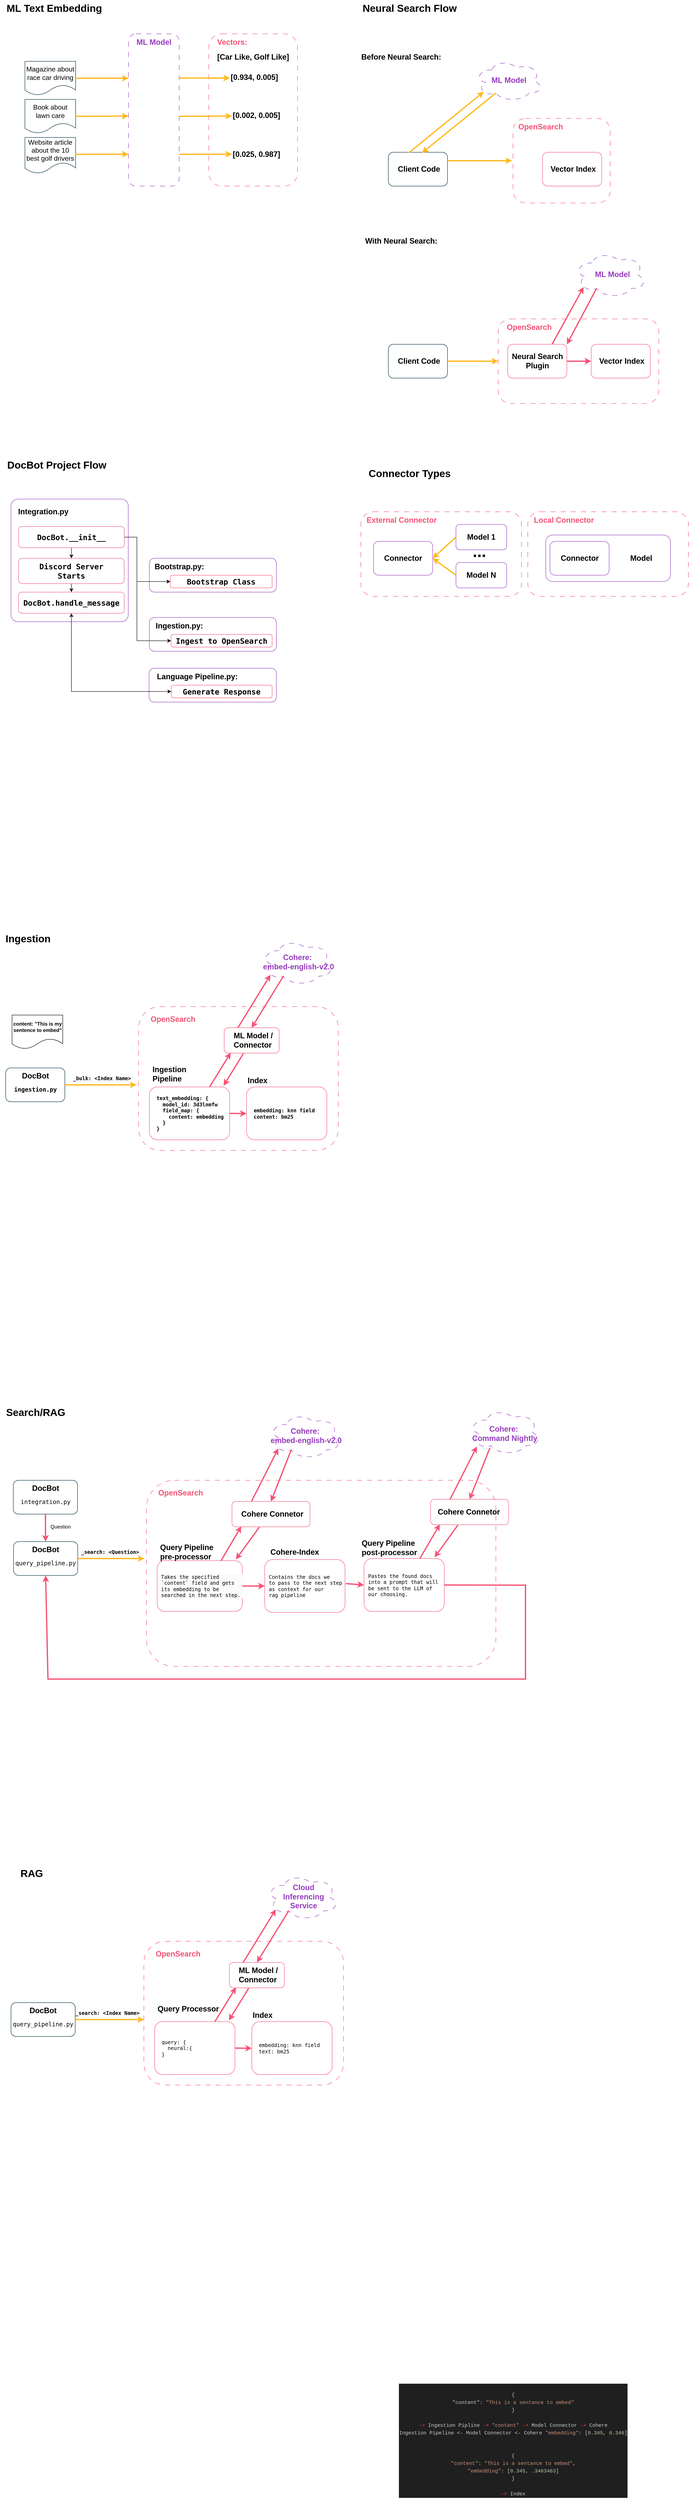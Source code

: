 <mxfile version="21.6.1" type="device">
  <diagram name="Page-1" id="yB1DWmKXYEXn5iCy_Eis">
    <mxGraphModel dx="757" dy="708" grid="1" gridSize="10" guides="1" tooltips="1" connect="1" arrows="1" fold="1" page="1" pageScale="1" pageWidth="850" pageHeight="1100" math="0" shadow="0">
      <root>
        <mxCell id="0" />
        <mxCell id="1" parent="0" />
        <mxCell id="dlwZkCslxzIgMPQbT8mn-12" value="" style="rounded=1;whiteSpace=wrap;html=1;fillColor=none;dashed=1;dashPattern=12 12;strokeColor=#f65275;fontStyle=1" parent="1" vertex="1">
          <mxGeometry x="364" y="2420" width="472.5" height="340" as="geometry" />
        </mxCell>
        <mxCell id="S01eFrLEEclXeKyKjzkl-9" value="" style="rounded=1;whiteSpace=wrap;html=1;fillColor=none;dashed=1;dashPattern=12 12;strokeColor=#f65275;" parent="1" vertex="1">
          <mxGeometry x="1285" y="1250" width="380" height="200" as="geometry" />
        </mxCell>
        <mxCell id="S01eFrLEEclXeKyKjzkl-12" value="" style="rounded=1;whiteSpace=wrap;html=1;fillColor=none;strokeColor=#963cbd;" parent="1" vertex="1">
          <mxGeometry x="1327.5" y="1305" width="295" height="110" as="geometry" />
        </mxCell>
        <mxCell id="HU8N1xMr1B3ggyQ2T5j6-19" value="" style="rounded=1;whiteSpace=wrap;html=1;fillColor=none;dashed=1;dashPattern=12 12;strokeColor=#f65275;" parent="1" vertex="1">
          <mxGeometry x="530" y="120" width="210" height="360" as="geometry" />
        </mxCell>
        <mxCell id="HU8N1xMr1B3ggyQ2T5j6-1" value="" style="rounded=1;whiteSpace=wrap;html=1;dashed=1;dashPattern=12 12;fillColor=none;strokeColor=#963cbd;" parent="1" vertex="1">
          <mxGeometry x="340" y="120" width="120" height="360" as="geometry" />
        </mxCell>
        <mxCell id="HU8N1xMr1B3ggyQ2T5j6-2" value="&lt;font style=&quot;font-size: 18px;&quot;&gt;&lt;b&gt;ML Model&lt;/b&gt;&lt;/font&gt;" style="text;html=1;align=center;verticalAlign=middle;resizable=0;points=[];autosize=1;strokeColor=none;fillColor=none;fontColor=#963cbd;" parent="1" vertex="1">
          <mxGeometry x="345" y="120" width="110" height="40" as="geometry" />
        </mxCell>
        <mxCell id="HU8N1xMr1B3ggyQ2T5j6-6" value="&lt;font style=&quot;font-size: 16px;&quot;&gt;Magazine about race car driving&lt;/font&gt;" style="shape=document;whiteSpace=wrap;html=1;boundedLbl=1;fontColor=#000000;strokeColor=#002a3a;fillColor=none;" parent="1" vertex="1">
          <mxGeometry x="95" y="185" width="120" height="80" as="geometry" />
        </mxCell>
        <mxCell id="HU8N1xMr1B3ggyQ2T5j6-7" value="&lt;font style=&quot;font-size: 16px;&quot;&gt;Book about lawn care&lt;/font&gt;" style="shape=document;whiteSpace=wrap;html=1;boundedLbl=1;fontColor=#000000;strokeColor=#002a3a;fillColor=none;" parent="1" vertex="1">
          <mxGeometry x="95" y="275" width="120" height="80" as="geometry" />
        </mxCell>
        <mxCell id="HU8N1xMr1B3ggyQ2T5j6-8" value="&lt;font style=&quot;font-size: 16px;&quot;&gt;Website article about the 10 best golf drivers&lt;/font&gt;" style="shape=document;whiteSpace=wrap;html=1;boundedLbl=1;fontColor=#000000;strokeColor=#002a3a;fillColor=none;" parent="1" vertex="1">
          <mxGeometry x="95" y="365" width="120" height="85" as="geometry" />
        </mxCell>
        <mxCell id="HU8N1xMr1B3ggyQ2T5j6-9" value="" style="endArrow=classic;html=1;rounded=0;exitX=1;exitY=0.5;exitDx=0;exitDy=0;strokeWidth=3;strokeColor=#ffb81c;" parent="1" source="HU8N1xMr1B3ggyQ2T5j6-6" edge="1">
          <mxGeometry width="50" height="50" relative="1" as="geometry">
            <mxPoint x="215" y="220" as="sourcePoint" />
            <mxPoint x="340" y="225" as="targetPoint" />
          </mxGeometry>
        </mxCell>
        <mxCell id="HU8N1xMr1B3ggyQ2T5j6-10" value="" style="endArrow=classic;html=1;rounded=0;exitX=1;exitY=0.5;exitDx=0;exitDy=0;entryX=-0.042;entryY=0.227;entryDx=0;entryDy=0;entryPerimeter=0;fontStyle=1;strokeWidth=3;strokeColor=#ffb81c;" parent="1" source="HU8N1xMr1B3ggyQ2T5j6-7" edge="1">
          <mxGeometry width="50" height="50" relative="1" as="geometry">
            <mxPoint x="220" y="314.5" as="sourcePoint" />
            <mxPoint x="340" y="314.5" as="targetPoint" />
          </mxGeometry>
        </mxCell>
        <mxCell id="HU8N1xMr1B3ggyQ2T5j6-11" value="" style="endArrow=classic;html=1;rounded=0;exitX=1;exitY=0.5;exitDx=0;exitDy=0;entryX=-0.042;entryY=0.227;entryDx=0;entryDy=0;entryPerimeter=0;fontStyle=0;strokeWidth=3;strokeColor=#ffb81c;" parent="1" edge="1">
          <mxGeometry width="50" height="50" relative="1" as="geometry">
            <mxPoint x="215" y="405" as="sourcePoint" />
            <mxPoint x="340" y="404.5" as="targetPoint" />
          </mxGeometry>
        </mxCell>
        <mxCell id="HU8N1xMr1B3ggyQ2T5j6-12" value="&lt;span&gt;&lt;font style=&quot;font-size: 18px;&quot;&gt;&lt;b&gt;[0.934, 0.005]&lt;/b&gt;&lt;/font&gt;&lt;/span&gt;" style="text;html=1;strokeColor=none;fillColor=none;align=center;verticalAlign=middle;whiteSpace=wrap;rounded=0;fontStyle=0;fontColor=#000000;" parent="1" vertex="1">
          <mxGeometry x="543" y="208" width="190" height="30" as="geometry" />
        </mxCell>
        <mxCell id="HU8N1xMr1B3ggyQ2T5j6-13" value="&lt;span&gt;&lt;font style=&quot;font-size: 18px;&quot;&gt;[0.002, 0.005]&lt;/font&gt;&lt;/span&gt;" style="text;html=1;strokeColor=none;fillColor=none;align=center;verticalAlign=middle;whiteSpace=wrap;rounded=0;fontStyle=1;fontColor=#000000;" parent="1" vertex="1">
          <mxGeometry x="568" y="298" width="150" height="30" as="geometry" />
        </mxCell>
        <mxCell id="HU8N1xMr1B3ggyQ2T5j6-14" value="&lt;span&gt;&lt;font style=&quot;font-size: 18px;&quot;&gt;[0.025, 0.987]&lt;/font&gt;&lt;/span&gt;" style="text;html=1;strokeColor=none;fillColor=none;align=center;verticalAlign=middle;whiteSpace=wrap;rounded=0;fontStyle=1;fontColor=#000000;" parent="1" vertex="1">
          <mxGeometry x="548" y="390" width="190" height="30" as="geometry" />
        </mxCell>
        <mxCell id="HU8N1xMr1B3ggyQ2T5j6-15" value="&lt;span&gt;&lt;font style=&quot;font-size: 18px;&quot;&gt;[Car Like, Golf Like]&lt;/font&gt;&lt;/span&gt;" style="text;html=1;strokeColor=none;fillColor=none;align=center;verticalAlign=middle;whiteSpace=wrap;rounded=0;fontStyle=1;fontColor=#000000;" parent="1" vertex="1">
          <mxGeometry x="540" y="160" width="190" height="30" as="geometry" />
        </mxCell>
        <mxCell id="HU8N1xMr1B3ggyQ2T5j6-16" value="" style="endArrow=classic;html=1;rounded=0;exitX=1;exitY=0.5;exitDx=0;exitDy=0;entryX=-0.042;entryY=0.227;entryDx=0;entryDy=0;entryPerimeter=0;strokeWidth=3;strokeColor=#ffb81c;" parent="1" edge="1">
          <mxGeometry width="50" height="50" relative="1" as="geometry">
            <mxPoint x="460" y="224.5" as="sourcePoint" />
            <mxPoint x="580" y="224.5" as="targetPoint" />
          </mxGeometry>
        </mxCell>
        <mxCell id="HU8N1xMr1B3ggyQ2T5j6-17" value="" style="endArrow=classic;html=1;rounded=0;exitX=1;exitY=0.5;exitDx=0;exitDy=0;entryX=-0.042;entryY=0.227;entryDx=0;entryDy=0;entryPerimeter=0;fontStyle=1;strokeWidth=3;strokeColor=#ffb81c;" parent="1" edge="1">
          <mxGeometry width="50" height="50" relative="1" as="geometry">
            <mxPoint x="460" y="315" as="sourcePoint" />
            <mxPoint x="585" y="314.5" as="targetPoint" />
          </mxGeometry>
        </mxCell>
        <mxCell id="HU8N1xMr1B3ggyQ2T5j6-18" value="" style="endArrow=classic;html=1;rounded=0;exitX=1;exitY=0.5;exitDx=0;exitDy=0;entryX=-0.042;entryY=0.227;entryDx=0;entryDy=0;entryPerimeter=0;fontStyle=1;strokeWidth=3;strokeColor=#ffb81c;" parent="1" edge="1">
          <mxGeometry width="50" height="50" relative="1" as="geometry">
            <mxPoint x="460" y="405" as="sourcePoint" />
            <mxPoint x="585" y="404.5" as="targetPoint" />
          </mxGeometry>
        </mxCell>
        <mxCell id="HU8N1xMr1B3ggyQ2T5j6-20" value="&lt;b&gt;&lt;font style=&quot;font-size: 18px;&quot;&gt;Vectors:&lt;br&gt;&lt;/font&gt;&lt;/b&gt;" style="text;html=1;align=center;verticalAlign=middle;resizable=0;points=[];autosize=1;strokeColor=none;fillColor=none;fontColor=#f65275;" parent="1" vertex="1">
          <mxGeometry x="540" y="120" width="90" height="40" as="geometry" />
        </mxCell>
        <mxCell id="HU8N1xMr1B3ggyQ2T5j6-21" value="" style="rounded=1;whiteSpace=wrap;html=1;fillColor=none;dashed=1;dashPattern=12 12;strokeColor=#f65275;" parent="1" vertex="1">
          <mxGeometry x="1250" y="320" width="230" height="200" as="geometry" />
        </mxCell>
        <mxCell id="HU8N1xMr1B3ggyQ2T5j6-22" value="&lt;b&gt;&lt;font style=&quot;font-size: 18px;&quot;&gt;OpenSearch&lt;br&gt;&lt;/font&gt;&lt;/b&gt;" style="text;html=1;align=center;verticalAlign=middle;resizable=0;points=[];autosize=1;strokeColor=none;fillColor=none;fontColor=#f65275;" parent="1" vertex="1">
          <mxGeometry x="1250" y="320" width="130" height="40" as="geometry" />
        </mxCell>
        <mxCell id="HU8N1xMr1B3ggyQ2T5j6-24" value="&lt;font style=&quot;font-size: 18px;&quot;&gt;&lt;b&gt;&amp;nbsp;Vector Index&lt;/b&gt;&lt;/font&gt;" style="rounded=1;whiteSpace=wrap;html=1;fillColor=none;strokeColor=#f65275;" parent="1" vertex="1">
          <mxGeometry x="1320" y="400" width="140" height="80" as="geometry" />
        </mxCell>
        <mxCell id="HU8N1xMr1B3ggyQ2T5j6-28" value="" style="ellipse;shape=cloud;whiteSpace=wrap;html=1;fillColor=none;dashed=1;dashPattern=12 12;strokeColor=#963cbd;" parent="1" vertex="1">
          <mxGeometry x="1160" y="180" width="160" height="100" as="geometry" />
        </mxCell>
        <mxCell id="HU8N1xMr1B3ggyQ2T5j6-29" value="&lt;font style=&quot;font-size: 18px;&quot;&gt;&lt;b&gt;ML Model&lt;/b&gt;&lt;/font&gt;" style="text;html=1;align=center;verticalAlign=middle;resizable=0;points=[];autosize=1;strokeColor=none;fillColor=none;fontColor=#963cbd;" parent="1" vertex="1">
          <mxGeometry x="1185" y="210" width="110" height="40" as="geometry" />
        </mxCell>
        <mxCell id="HU8N1xMr1B3ggyQ2T5j6-30" value="&lt;b style=&quot;border-color: var(--border-color); font-size: 18px;&quot;&gt;&amp;nbsp;Client Code&lt;/b&gt;" style="rounded=1;whiteSpace=wrap;html=1;strokeColor=#002a3a;fillColor=none;" parent="1" vertex="1">
          <mxGeometry x="955" y="400" width="140" height="80" as="geometry" />
        </mxCell>
        <mxCell id="HU8N1xMr1B3ggyQ2T5j6-33" value="" style="endArrow=classic;html=1;rounded=0;exitX=0.345;exitY=0.019;exitDx=0;exitDy=0;entryX=0.13;entryY=0.77;entryDx=0;entryDy=0;entryPerimeter=0;fontStyle=0;strokeWidth=3;strokeColor=#ffb81c;exitPerimeter=0;" parent="1" source="HU8N1xMr1B3ggyQ2T5j6-30" target="HU8N1xMr1B3ggyQ2T5j6-28" edge="1">
          <mxGeometry width="50" height="50" relative="1" as="geometry">
            <mxPoint x="1020" y="360.5" as="sourcePoint" />
            <mxPoint x="1145" y="360" as="targetPoint" />
          </mxGeometry>
        </mxCell>
        <mxCell id="HU8N1xMr1B3ggyQ2T5j6-34" value="" style="endArrow=classic;html=1;rounded=0;exitX=0.31;exitY=0.8;exitDx=0;exitDy=0;entryX=0.568;entryY=0.019;entryDx=0;entryDy=0;entryPerimeter=0;fontStyle=0;strokeWidth=3;strokeColor=#ffb81c;exitPerimeter=0;" parent="1" source="HU8N1xMr1B3ggyQ2T5j6-28" target="HU8N1xMr1B3ggyQ2T5j6-30" edge="1">
          <mxGeometry width="50" height="50" relative="1" as="geometry">
            <mxPoint x="1150" y="455" as="sourcePoint" />
            <mxPoint x="1278" y="310" as="targetPoint" />
          </mxGeometry>
        </mxCell>
        <mxCell id="HU8N1xMr1B3ggyQ2T5j6-35" value="" style="endArrow=classic;html=1;rounded=0;exitX=1;exitY=0.25;exitDx=0;exitDy=0;fontStyle=0;strokeWidth=3;strokeColor=#ffb81c;" parent="1" source="HU8N1xMr1B3ggyQ2T5j6-30" edge="1">
          <mxGeometry width="50" height="50" relative="1" as="geometry">
            <mxPoint x="1170" y="270" as="sourcePoint" />
            <mxPoint x="1247.5" y="420" as="targetPoint" />
          </mxGeometry>
        </mxCell>
        <mxCell id="HU8N1xMr1B3ggyQ2T5j6-36" value="" style="rounded=1;whiteSpace=wrap;html=1;fillColor=none;dashed=1;dashPattern=12 12;strokeColor=#f65275;" parent="1" vertex="1">
          <mxGeometry x="1215" y="794" width="380" height="200" as="geometry" />
        </mxCell>
        <mxCell id="HU8N1xMr1B3ggyQ2T5j6-37" value="&lt;b&gt;&lt;font style=&quot;font-size: 18px;&quot;&gt;OpenSearch&lt;br&gt;&lt;/font&gt;&lt;/b&gt;" style="text;html=1;align=center;verticalAlign=middle;resizable=0;points=[];autosize=1;strokeColor=none;fillColor=none;fontColor=#f65275;" parent="1" vertex="1">
          <mxGeometry x="1222.5" y="794" width="130" height="40" as="geometry" />
        </mxCell>
        <mxCell id="HU8N1xMr1B3ggyQ2T5j6-38" value="&lt;font style=&quot;font-size: 18px;&quot;&gt;&lt;b&gt;&amp;nbsp;Vector Index&lt;/b&gt;&lt;/font&gt;" style="rounded=1;whiteSpace=wrap;html=1;fillColor=none;strokeColor=#f65275;" parent="1" vertex="1">
          <mxGeometry x="1435" y="854" width="140" height="80" as="geometry" />
        </mxCell>
        <mxCell id="HU8N1xMr1B3ggyQ2T5j6-39" value="" style="ellipse;shape=cloud;whiteSpace=wrap;html=1;fillColor=none;dashed=1;dashPattern=12 12;strokeColor=#963cbd;" parent="1" vertex="1">
          <mxGeometry x="1395" y="634" width="170" height="110" as="geometry" />
        </mxCell>
        <mxCell id="HU8N1xMr1B3ggyQ2T5j6-40" value="&lt;font style=&quot;font-size: 18px;&quot;&gt;&lt;b&gt;ML Model&lt;/b&gt;&lt;/font&gt;" style="text;html=1;align=center;verticalAlign=middle;resizable=0;points=[];autosize=1;strokeColor=none;fillColor=none;fontColor=#963cbd;" parent="1" vertex="1">
          <mxGeometry x="1430" y="669" width="110" height="40" as="geometry" />
        </mxCell>
        <mxCell id="HU8N1xMr1B3ggyQ2T5j6-41" value="&lt;b style=&quot;border-color: var(--border-color); font-size: 18px;&quot;&gt;&amp;nbsp;Client Code&lt;/b&gt;" style="rounded=1;whiteSpace=wrap;html=1;strokeColor=#002a3a;fillColor=none;" parent="1" vertex="1">
          <mxGeometry x="955" y="854" width="140" height="80" as="geometry" />
        </mxCell>
        <mxCell id="HU8N1xMr1B3ggyQ2T5j6-46" value="&lt;font style=&quot;font-size: 18px;&quot;&gt;&lt;b&gt;Neural Search Plugin&lt;/b&gt;&lt;/font&gt;" style="rounded=1;whiteSpace=wrap;html=1;fillColor=none;strokeColor=#f65275;" parent="1" vertex="1">
          <mxGeometry x="1237.5" y="854" width="140" height="80" as="geometry" />
        </mxCell>
        <mxCell id="HU8N1xMr1B3ggyQ2T5j6-47" value="" style="endArrow=classic;html=1;rounded=0;exitX=1;exitY=0.5;exitDx=0;exitDy=0;fontStyle=0;strokeWidth=3;strokeColor=#ffb81c;" parent="1" source="HU8N1xMr1B3ggyQ2T5j6-41" target="HU8N1xMr1B3ggyQ2T5j6-36" edge="1">
          <mxGeometry width="50" height="50" relative="1" as="geometry">
            <mxPoint x="1125" y="884" as="sourcePoint" />
            <mxPoint x="1277" y="884" as="targetPoint" />
          </mxGeometry>
        </mxCell>
        <mxCell id="HU8N1xMr1B3ggyQ2T5j6-48" value="" style="endArrow=classic;html=1;rounded=0;exitX=0.75;exitY=0;exitDx=0;exitDy=0;entryX=0.13;entryY=0.77;entryDx=0;entryDy=0;entryPerimeter=0;fontStyle=0;strokeWidth=3;strokeColor=#f65275;" parent="1" source="HU8N1xMr1B3ggyQ2T5j6-46" target="HU8N1xMr1B3ggyQ2T5j6-39" edge="1">
          <mxGeometry width="50" height="50" relative="1" as="geometry">
            <mxPoint x="1222.5" y="664" as="sourcePoint" />
            <mxPoint x="1047.5" y="806" as="targetPoint" />
          </mxGeometry>
        </mxCell>
        <mxCell id="HU8N1xMr1B3ggyQ2T5j6-49" value="" style="endArrow=classic;html=1;rounded=0;exitX=0.31;exitY=0.8;exitDx=0;exitDy=0;entryX=1;entryY=0;entryDx=0;entryDy=0;fontStyle=0;strokeWidth=3;strokeColor=#f65275;exitPerimeter=0;" parent="1" source="HU8N1xMr1B3ggyQ2T5j6-39" target="HU8N1xMr1B3ggyQ2T5j6-46" edge="1">
          <mxGeometry width="50" height="50" relative="1" as="geometry">
            <mxPoint x="1207" y="264" as="sourcePoint" />
            <mxPoint x="1032" y="406" as="targetPoint" />
          </mxGeometry>
        </mxCell>
        <mxCell id="HU8N1xMr1B3ggyQ2T5j6-50" value="" style="endArrow=classic;html=1;rounded=0;exitX=1;exitY=0.5;exitDx=0;exitDy=0;fontStyle=0;strokeWidth=3;strokeColor=#f65275;" parent="1" source="HU8N1xMr1B3ggyQ2T5j6-46" target="HU8N1xMr1B3ggyQ2T5j6-38" edge="1">
          <mxGeometry width="50" height="50" relative="1" as="geometry">
            <mxPoint x="1458" y="732" as="sourcePoint" />
            <mxPoint x="1388" y="864" as="targetPoint" />
          </mxGeometry>
        </mxCell>
        <mxCell id="S01eFrLEEclXeKyKjzkl-1" value="" style="rounded=1;whiteSpace=wrap;html=1;fillColor=none;dashed=1;dashPattern=12 12;strokeColor=#f65275;" parent="1" vertex="1">
          <mxGeometry x="890" y="1250" width="380" height="200" as="geometry" />
        </mxCell>
        <mxCell id="S01eFrLEEclXeKyKjzkl-2" value="&lt;b&gt;&lt;font style=&quot;font-size: 18px;&quot;&gt;External Connector&lt;br&gt;&lt;/font&gt;&lt;/b&gt;" style="text;html=1;align=center;verticalAlign=middle;resizable=0;points=[];autosize=1;strokeColor=none;fillColor=none;fontColor=#f65275;" parent="1" vertex="1">
          <mxGeometry x="891" y="1250" width="190" height="40" as="geometry" />
        </mxCell>
        <mxCell id="S01eFrLEEclXeKyKjzkl-4" value="&lt;font style=&quot;font-size: 18px;&quot;&gt;&lt;b&gt;Connector&lt;/b&gt;&lt;/font&gt;" style="rounded=1;whiteSpace=wrap;html=1;fillColor=none;strokeColor=#963cbd;" parent="1" vertex="1">
          <mxGeometry x="920" y="1320" width="140" height="80" as="geometry" />
        </mxCell>
        <mxCell id="S01eFrLEEclXeKyKjzkl-5" value="&lt;span style=&quot;font-size: 18px;&quot;&gt;&lt;b&gt;Model 1&lt;/b&gt;&lt;/span&gt;" style="rounded=1;whiteSpace=wrap;html=1;fillColor=none;strokeColor=#963cbd;" parent="1" vertex="1">
          <mxGeometry x="1115" y="1280" width="120" height="60" as="geometry" />
        </mxCell>
        <mxCell id="S01eFrLEEclXeKyKjzkl-8" value="" style="endArrow=classic;html=1;rounded=0;exitX=0;exitY=0.5;exitDx=0;exitDy=0;fontStyle=0;strokeWidth=3;strokeColor=#ffb81c;entryX=1;entryY=0.5;entryDx=0;entryDy=0;" parent="1" source="S01eFrLEEclXeKyKjzkl-5" target="S01eFrLEEclXeKyKjzkl-4" edge="1">
          <mxGeometry width="50" height="50" relative="1" as="geometry">
            <mxPoint x="1115" y="1349.5" as="sourcePoint" />
            <mxPoint x="1235" y="1349.5" as="targetPoint" />
          </mxGeometry>
        </mxCell>
        <mxCell id="S01eFrLEEclXeKyKjzkl-10" value="&lt;b&gt;&lt;font style=&quot;font-size: 18px;&quot;&gt;Local Connector&lt;br&gt;&lt;/font&gt;&lt;/b&gt;" style="text;html=1;align=center;verticalAlign=middle;resizable=0;points=[];autosize=1;strokeColor=none;fillColor=none;fontColor=#f65275;" parent="1" vertex="1">
          <mxGeometry x="1285" y="1250" width="170" height="40" as="geometry" />
        </mxCell>
        <mxCell id="S01eFrLEEclXeKyKjzkl-11" value="&lt;font style=&quot;font-size: 18px;&quot;&gt;&lt;b&gt;Connector&lt;/b&gt;&lt;/font&gt;" style="rounded=1;whiteSpace=wrap;html=1;fillColor=none;strokeColor=#963cbd;" parent="1" vertex="1">
          <mxGeometry x="1337.5" y="1320" width="140" height="80" as="geometry" />
        </mxCell>
        <mxCell id="S01eFrLEEclXeKyKjzkl-14" value="&lt;b&gt;&lt;font style=&quot;font-size: 18px;&quot;&gt;Model&lt;/font&gt;&lt;/b&gt;" style="text;html=1;align=center;verticalAlign=middle;resizable=0;points=[];autosize=1;strokeColor=none;fillColor=none;" parent="1" vertex="1">
          <mxGeometry x="1512.5" y="1340" width="80" height="40" as="geometry" />
        </mxCell>
        <mxCell id="S01eFrLEEclXeKyKjzkl-15" value="&lt;span style=&quot;font-size: 18px;&quot;&gt;&lt;b&gt;Model N&lt;/b&gt;&lt;/span&gt;" style="rounded=1;whiteSpace=wrap;html=1;fillColor=none;strokeColor=#963cbd;" parent="1" vertex="1">
          <mxGeometry x="1115" y="1370" width="120" height="60" as="geometry" />
        </mxCell>
        <mxCell id="S01eFrLEEclXeKyKjzkl-16" value="" style="endArrow=classic;html=1;rounded=0;exitX=0;exitY=0.5;exitDx=0;exitDy=0;fontStyle=0;strokeWidth=3;strokeColor=#ffb81c;entryX=1;entryY=0.5;entryDx=0;entryDy=0;" parent="1" source="S01eFrLEEclXeKyKjzkl-15" target="S01eFrLEEclXeKyKjzkl-4" edge="1">
          <mxGeometry width="50" height="50" relative="1" as="geometry">
            <mxPoint x="1125" y="1320" as="sourcePoint" />
            <mxPoint x="1070" y="1370" as="targetPoint" />
          </mxGeometry>
        </mxCell>
        <mxCell id="S01eFrLEEclXeKyKjzkl-17" value="&lt;b&gt;&lt;font style=&quot;font-size: 38px;&quot;&gt;...&lt;/font&gt;&lt;/b&gt;" style="text;html=1;align=center;verticalAlign=middle;resizable=0;points=[];autosize=1;strokeColor=none;fillColor=none;" parent="1" vertex="1">
          <mxGeometry x="1140" y="1314" width="60" height="60" as="geometry" />
        </mxCell>
        <mxCell id="dlwZkCslxzIgMPQbT8mn-13" value="&lt;span&gt;&lt;font style=&quot;font-size: 18px;&quot;&gt;OpenSearch&lt;br&gt;&lt;/font&gt;&lt;/span&gt;" style="text;html=1;align=center;verticalAlign=middle;resizable=0;points=[];autosize=1;strokeColor=none;fillColor=none;fontColor=#f65275;fontStyle=1" parent="1" vertex="1">
          <mxGeometry x="379.5" y="2430" width="130" height="40" as="geometry" />
        </mxCell>
        <mxCell id="dlwZkCslxzIgMPQbT8mn-15" value="" style="ellipse;shape=cloud;whiteSpace=wrap;html=1;fillColor=none;dashed=1;dashPattern=12 12;strokeColor=#963cbd;fontStyle=1" parent="1" vertex="1">
          <mxGeometry x="654" y="2260" width="170" height="110" as="geometry" />
        </mxCell>
        <mxCell id="dlwZkCslxzIgMPQbT8mn-16" value="&lt;b style=&quot;border-color: var(--border-color);&quot;&gt;&lt;font style=&quot;font-size: 18px;&quot;&gt;Cohere:&amp;nbsp;&lt;br style=&quot;border-color: var(--border-color);&quot;&gt;&lt;/font&gt;&lt;/b&gt;&lt;b style=&quot;border-color: var(--border-color); font-size: 18px;&quot;&gt;embed-english-v2.0&lt;/b&gt;" style="text;html=1;align=center;verticalAlign=middle;resizable=0;points=[];autosize=1;strokeColor=none;fillColor=none;fontColor=#963cbd;fontStyle=1" parent="1" vertex="1">
          <mxGeometry x="646.5" y="2285" width="190" height="60" as="geometry" />
        </mxCell>
        <mxCell id="dlwZkCslxzIgMPQbT8mn-17" value="&lt;span style=&quot;border-color: var(--border-color); font-size: 18px;&quot;&gt;DocBot&lt;br&gt;&lt;/span&gt;&lt;pre&gt;&lt;font style=&quot;font-size: 14px;&quot;&gt;ingestion.py&lt;/font&gt;&lt;/pre&gt;" style="rounded=1;whiteSpace=wrap;html=1;strokeColor=#002a3a;fillColor=none;fontStyle=1" parent="1" vertex="1">
          <mxGeometry x="49.5" y="2565" width="140" height="80" as="geometry" />
        </mxCell>
        <mxCell id="dlwZkCslxzIgMPQbT8mn-18" value="&lt;blockquote style=&quot;margin: 0 0 0 40px; border: none; padding: 0px;&quot;&gt;&lt;/blockquote&gt;&lt;pre&gt;&lt;span style=&quot;background-color: initial;&quot;&gt;&amp;nbsp; text_embedding: {&lt;br&gt;&lt;/span&gt;&amp;nbsp; &amp;nbsp; model_id: 3d3lnmfw&lt;br&gt;&amp;nbsp; &amp;nbsp; field_map: {&lt;br&gt;&amp;nbsp; &amp;nbsp; &amp;nbsp; content: embedding&lt;br&gt;&amp;nbsp; &amp;nbsp; }&lt;br&gt;&amp;nbsp; }&lt;/pre&gt;" style="rounded=1;whiteSpace=wrap;html=1;fillColor=none;strokeColor=#f65275;align=left;fontStyle=1" parent="1" vertex="1">
          <mxGeometry x="389.5" y="2610" width="190" height="125" as="geometry" />
        </mxCell>
        <mxCell id="dlwZkCslxzIgMPQbT8mn-19" value="" style="endArrow=classic;html=1;rounded=0;exitX=1;exitY=0.5;exitDx=0;exitDy=0;fontStyle=1;strokeWidth=3;strokeColor=#ffb81c;entryX=1.013;entryY=0.8;entryDx=0;entryDy=0;entryPerimeter=0;" parent="1" source="dlwZkCslxzIgMPQbT8mn-17" target="dlwZkCslxzIgMPQbT8mn-26" edge="1">
          <mxGeometry width="50" height="50" relative="1" as="geometry">
            <mxPoint x="267" y="2565" as="sourcePoint" />
            <mxPoint x="419" y="2565" as="targetPoint" />
          </mxGeometry>
        </mxCell>
        <mxCell id="dlwZkCslxzIgMPQbT8mn-22" value="" style="endArrow=classic;html=1;rounded=0;exitX=1;exitY=0.5;exitDx=0;exitDy=0;fontStyle=1;strokeWidth=3;strokeColor=#f65275;" parent="1" source="dlwZkCslxzIgMPQbT8mn-18" edge="1">
          <mxGeometry width="50" height="50" relative="1" as="geometry">
            <mxPoint x="600" y="2413" as="sourcePoint" />
            <mxPoint x="619.5" y="2673" as="targetPoint" />
          </mxGeometry>
        </mxCell>
        <mxCell id="dlwZkCslxzIgMPQbT8mn-23" value="&lt;span style=&quot;border-color: var(--border-color);&quot;&gt;&lt;font style=&quot;border-color: var(--border-color); font-size: 24px;&quot;&gt;Ingestion&lt;/font&gt;&lt;/span&gt;" style="text;html=1;align=center;verticalAlign=middle;resizable=0;points=[];autosize=1;strokeColor=none;fillColor=none;fontStyle=1" parent="1" vertex="1">
          <mxGeometry x="36.5" y="2240" width="130" height="40" as="geometry" />
        </mxCell>
        <mxCell id="dlwZkCslxzIgMPQbT8mn-25" value="&lt;span style=&quot;border-color: var(--border-color);&quot;&gt;&lt;font style=&quot;border-color: var(--border-color); font-size: 18px;&quot;&gt;Index&lt;/font&gt;&lt;/span&gt;" style="text;html=1;align=center;verticalAlign=middle;resizable=0;points=[];autosize=1;strokeColor=none;fillColor=none;fontStyle=1" parent="1" vertex="1">
          <mxGeometry x="609.5" y="2575" width="70" height="40" as="geometry" />
        </mxCell>
        <mxCell id="dlwZkCslxzIgMPQbT8mn-26" value="&lt;pre&gt;&lt;span&gt;_bulk: &amp;lt;Index Name&amp;gt;&lt;/span&gt;&lt;/pre&gt;" style="text;html=1;align=center;verticalAlign=middle;resizable=0;points=[];autosize=1;strokeColor=none;fillColor=none;fontStyle=1" parent="1" vertex="1">
          <mxGeometry x="197" y="2565" width="160" height="50" as="geometry" />
        </mxCell>
        <mxCell id="dlwZkCslxzIgMPQbT8mn-27" value="&lt;span style=&quot;font-size: 18px;&quot;&gt;&lt;span&gt;Ingestion &lt;br&gt;Pipeline&lt;/span&gt;&lt;/span&gt;" style="text;html=1;align=left;verticalAlign=middle;resizable=0;points=[];autosize=1;strokeColor=none;fillColor=none;fontStyle=1" parent="1" vertex="1">
          <mxGeometry x="394.5" y="2550" width="100" height="60" as="geometry" />
        </mxCell>
        <mxCell id="dlwZkCslxzIgMPQbT8mn-28" value="&lt;blockquote style=&quot;margin: 0 0 0 40px; border: none; padding: 0px;&quot;&gt;&lt;/blockquote&gt;&lt;pre&gt;&lt;span style=&quot;background-color: initial;&quot;&gt;&amp;nbsp; embedding: knn field&lt;br&gt;&lt;/span&gt;&amp;nbsp; content: bm25&lt;br&gt;&lt;/pre&gt;" style="rounded=1;whiteSpace=wrap;html=1;fillColor=none;strokeColor=#f65275;align=left;fontStyle=1" parent="1" vertex="1">
          <mxGeometry x="619.5" y="2610" width="190" height="125" as="geometry" />
        </mxCell>
        <mxCell id="dlwZkCslxzIgMPQbT8mn-29" value="&lt;blockquote style=&quot;margin: 0 0 0 40px; border: none; padding: 0px;&quot;&gt;&lt;/blockquote&gt;&lt;pre&gt;  &lt;/pre&gt;" style="rounded=1;whiteSpace=wrap;html=1;fillColor=none;strokeColor=#f65275;align=left;fontStyle=1" parent="1" vertex="1">
          <mxGeometry x="566.5" y="2470" width="130" height="60" as="geometry" />
        </mxCell>
        <mxCell id="dlwZkCslxzIgMPQbT8mn-30" value="&lt;span style=&quot;font-size: 18px;&quot;&gt;&lt;span&gt;ML Model /&amp;nbsp;&lt;br&gt;Connector&lt;br&gt;&lt;/span&gt;&lt;/span&gt;" style="text;html=1;align=left;verticalAlign=middle;resizable=0;points=[];autosize=1;strokeColor=none;fillColor=none;fontStyle=1" parent="1" vertex="1">
          <mxGeometry x="586.5" y="2470" width="120" height="60" as="geometry" />
        </mxCell>
        <mxCell id="dlwZkCslxzIgMPQbT8mn-31" value="" style="endArrow=classic;html=1;rounded=0;exitX=0.75;exitY=0;exitDx=0;exitDy=0;fontStyle=1;strokeWidth=3;strokeColor=#f65275;entryX=0.119;entryY=0.983;entryDx=0;entryDy=0;entryPerimeter=0;" parent="1" source="dlwZkCslxzIgMPQbT8mn-18" target="dlwZkCslxzIgMPQbT8mn-29" edge="1">
          <mxGeometry width="50" height="50" relative="1" as="geometry">
            <mxPoint x="589.5" y="2683" as="sourcePoint" />
            <mxPoint x="629.5" y="2683" as="targetPoint" />
          </mxGeometry>
        </mxCell>
        <mxCell id="dlwZkCslxzIgMPQbT8mn-32" value="" style="endArrow=classic;html=1;rounded=0;exitX=0.35;exitY=1.017;exitDx=0;exitDy=0;fontStyle=1;strokeWidth=3;strokeColor=#f65275;entryX=0.924;entryY=-0.024;entryDx=0;entryDy=0;entryPerimeter=0;exitPerimeter=0;" parent="1" source="dlwZkCslxzIgMPQbT8mn-29" target="dlwZkCslxzIgMPQbT8mn-18" edge="1">
          <mxGeometry width="50" height="50" relative="1" as="geometry">
            <mxPoint x="542.5" y="2620" as="sourcePoint" />
            <mxPoint x="579.5" y="2610" as="targetPoint" />
          </mxGeometry>
        </mxCell>
        <mxCell id="dlwZkCslxzIgMPQbT8mn-33" value="" style="endArrow=classic;html=1;rounded=0;exitX=0.25;exitY=0;exitDx=0;exitDy=0;fontStyle=1;strokeWidth=3;strokeColor=#f65275;entryX=0.13;entryY=0.77;entryDx=0;entryDy=0;entryPerimeter=0;" parent="1" source="dlwZkCslxzIgMPQbT8mn-29" target="dlwZkCslxzIgMPQbT8mn-15" edge="1">
          <mxGeometry width="50" height="50" relative="1" as="geometry">
            <mxPoint x="542.5" y="2620" as="sourcePoint" />
            <mxPoint x="686.5" y="2370" as="targetPoint" />
          </mxGeometry>
        </mxCell>
        <mxCell id="dlwZkCslxzIgMPQbT8mn-34" value="" style="endArrow=classic;html=1;rounded=0;exitX=0.31;exitY=0.8;exitDx=0;exitDy=0;fontStyle=1;strokeWidth=3;strokeColor=#f65275;entryX=0.5;entryY=0;entryDx=0;entryDy=0;exitPerimeter=0;" parent="1" source="dlwZkCslxzIgMPQbT8mn-15" target="dlwZkCslxzIgMPQbT8mn-29" edge="1">
          <mxGeometry width="50" height="50" relative="1" as="geometry">
            <mxPoint x="622.5" y="2541" as="sourcePoint" />
            <mxPoint x="572.5" y="2618" as="targetPoint" />
          </mxGeometry>
        </mxCell>
        <mxCell id="dlwZkCslxzIgMPQbT8mn-35" value="" style="rounded=1;whiteSpace=wrap;html=1;fillColor=none;dashed=1;dashPattern=12 12;strokeColor=#f65275;" parent="1" vertex="1">
          <mxGeometry x="382.5" y="3540" width="827" height="440" as="geometry" />
        </mxCell>
        <mxCell id="dlwZkCslxzIgMPQbT8mn-36" value="&lt;b&gt;&lt;font style=&quot;font-size: 18px;&quot;&gt;OpenSearch&lt;br&gt;&lt;/font&gt;&lt;/b&gt;" style="text;html=1;align=center;verticalAlign=middle;resizable=0;points=[];autosize=1;strokeColor=none;fillColor=none;fontColor=#f65275;" parent="1" vertex="1">
          <mxGeometry x="398" y="3550" width="130" height="40" as="geometry" />
        </mxCell>
        <mxCell id="dlwZkCslxzIgMPQbT8mn-37" value="" style="ellipse;shape=cloud;whiteSpace=wrap;html=1;fillColor=none;dashed=1;dashPattern=12 12;strokeColor=#963cbd;" parent="1" vertex="1">
          <mxGeometry x="672.5" y="3380" width="170" height="110" as="geometry" />
        </mxCell>
        <mxCell id="dlwZkCslxzIgMPQbT8mn-38" value="&lt;span style=&quot;font-size: 18px;&quot;&gt;&lt;b&gt;Cohere:&amp;nbsp;&lt;br&gt;&lt;/b&gt;&lt;/span&gt;&lt;b style=&quot;border-color: var(--border-color); font-size: 18px;&quot;&gt;embed-english-v2.0&lt;/b&gt;" style="text;html=1;align=center;verticalAlign=middle;resizable=0;points=[];autosize=1;strokeColor=none;fillColor=none;fontColor=#963cbd;" parent="1" vertex="1">
          <mxGeometry x="665" y="3405" width="190" height="60" as="geometry" />
        </mxCell>
        <mxCell id="dlwZkCslxzIgMPQbT8mn-39" value="&lt;b style=&quot;border-color: var(--border-color); font-size: 18px;&quot;&gt;DocBot&lt;br&gt;&lt;/b&gt;&lt;pre&gt;&lt;font style=&quot;font-size: 14px;&quot;&gt;query_pipeline.py&lt;/font&gt;&lt;/pre&gt;" style="rounded=1;whiteSpace=wrap;html=1;strokeColor=#002a3a;fillColor=none;" parent="1" vertex="1">
          <mxGeometry x="68" y="3685" width="152" height="80" as="geometry" />
        </mxCell>
        <mxCell id="dlwZkCslxzIgMPQbT8mn-40" value="&lt;pre style=&quot;border-color: var(--border-color); color: rgb(0, 0, 0); font-size: 12px; font-style: normal; font-variant-ligatures: normal; font-variant-caps: normal; font-weight: 400; letter-spacing: normal; orphans: 2; text-align: left; text-indent: 0px; text-transform: none; widows: 2; word-spacing: 0px; -webkit-text-stroke-width: 0px; background-color: rgb(251, 251, 251); text-decoration-thickness: initial; text-decoration-style: initial; text-decoration-color: initial;&quot;&gt; Takes the specified &lt;br style=&quot;border-color: var(--border-color);&quot;&gt; `content` field and gets&lt;br/&gt; its embedding to be &lt;br/&gt; searched in the next step. &lt;/pre&gt;" style="rounded=1;whiteSpace=wrap;html=1;fillColor=none;strokeColor=#f65275;align=left;" parent="1" vertex="1">
          <mxGeometry x="408" y="3730" width="201.5" height="120" as="geometry" />
        </mxCell>
        <mxCell id="dlwZkCslxzIgMPQbT8mn-41" value="" style="endArrow=classic;html=1;rounded=0;exitX=1;exitY=0.5;exitDx=0;exitDy=0;fontStyle=0;strokeWidth=3;strokeColor=#ffb81c;entryX=1.013;entryY=0.8;entryDx=0;entryDy=0;entryPerimeter=0;" parent="1" source="dlwZkCslxzIgMPQbT8mn-39" target="dlwZkCslxzIgMPQbT8mn-45" edge="1">
          <mxGeometry width="50" height="50" relative="1" as="geometry">
            <mxPoint x="285.5" y="3685" as="sourcePoint" />
            <mxPoint x="437.5" y="3685" as="targetPoint" />
          </mxGeometry>
        </mxCell>
        <mxCell id="dlwZkCslxzIgMPQbT8mn-42" value="" style="endArrow=classic;html=1;rounded=0;exitX=1;exitY=0.5;exitDx=0;exitDy=0;fontStyle=0;strokeWidth=3;strokeColor=#f65275;entryX=0;entryY=0.5;entryDx=0;entryDy=0;" parent="1" source="dlwZkCslxzIgMPQbT8mn-40" target="dlwZkCslxzIgMPQbT8mn-47" edge="1">
          <mxGeometry width="50" height="50" relative="1" as="geometry">
            <mxPoint x="618.5" y="3533" as="sourcePoint" />
            <mxPoint x="639.5" y="3793" as="targetPoint" />
          </mxGeometry>
        </mxCell>
        <mxCell id="dlwZkCslxzIgMPQbT8mn-43" value="&lt;b style=&quot;border-color: var(--border-color);&quot;&gt;&lt;font style=&quot;border-color: var(--border-color); font-size: 24px;&quot;&gt;Search/RAG&lt;/font&gt;&lt;/b&gt;" style="text;html=1;align=center;verticalAlign=middle;resizable=0;points=[];autosize=1;strokeColor=none;fillColor=none;" parent="1" vertex="1">
          <mxGeometry x="40" y="3360" width="160" height="40" as="geometry" />
        </mxCell>
        <mxCell id="dlwZkCslxzIgMPQbT8mn-44" value="&lt;b style=&quot;border-color: var(--border-color);&quot;&gt;&lt;font style=&quot;border-color: var(--border-color); font-size: 18px;&quot;&gt;Cohere-Index&lt;/font&gt;&lt;/b&gt;" style="text;html=1;align=center;verticalAlign=middle;resizable=0;points=[];autosize=1;strokeColor=none;fillColor=none;" parent="1" vertex="1">
          <mxGeometry x="662.5" y="3690" width="140" height="40" as="geometry" />
        </mxCell>
        <mxCell id="dlwZkCslxzIgMPQbT8mn-45" value="&lt;pre&gt;&lt;b&gt;_search: &amp;lt;Question&amp;gt;&lt;/b&gt;&lt;/pre&gt;" style="text;html=1;align=center;verticalAlign=middle;resizable=0;points=[];autosize=1;strokeColor=none;fillColor=none;" parent="1" vertex="1">
          <mxGeometry x="215.5" y="3685" width="160" height="50" as="geometry" />
        </mxCell>
        <mxCell id="dlwZkCslxzIgMPQbT8mn-46" value="&lt;span style=&quot;font-size: 18px;&quot;&gt;&lt;b&gt;Query Pipeline&lt;br&gt;pre-processor&lt;br&gt;&lt;/b&gt;&lt;/span&gt;" style="text;html=1;align=left;verticalAlign=middle;resizable=0;points=[];autosize=1;strokeColor=none;fillColor=none;" parent="1" vertex="1">
          <mxGeometry x="412.5" y="3680" width="150" height="60" as="geometry" />
        </mxCell>
        <mxCell id="dlwZkCslxzIgMPQbT8mn-47" value="&lt;blockquote style=&quot;margin: 0 0 0 40px; border: none; padding: 0px;&quot;&gt;&lt;/blockquote&gt;&lt;pre&gt; Contains the docs we &lt;br/&gt; to pass to the next step&lt;br/&gt; as context for our &lt;br/&gt; rag pipeline&lt;/pre&gt;" style="rounded=1;whiteSpace=wrap;html=1;fillColor=none;strokeColor=#f65275;align=left;" parent="1" vertex="1">
          <mxGeometry x="662.5" y="3727.5" width="190" height="125" as="geometry" />
        </mxCell>
        <mxCell id="dlwZkCslxzIgMPQbT8mn-48" value="&lt;blockquote style=&quot;margin: 0 0 0 40px; border: none; padding: 0px;&quot;&gt;&lt;/blockquote&gt;&lt;pre&gt;  &lt;/pre&gt;" style="rounded=1;whiteSpace=wrap;html=1;fillColor=none;strokeColor=#f65275;align=left;" parent="1" vertex="1">
          <mxGeometry x="585" y="3590" width="184.5" height="60" as="geometry" />
        </mxCell>
        <mxCell id="dlwZkCslxzIgMPQbT8mn-49" value="&lt;span style=&quot;font-size: 18px;&quot;&gt;&lt;b&gt;Cohere Connetor&lt;br&gt;&lt;/b&gt;&lt;/span&gt;" style="text;html=1;align=left;verticalAlign=middle;resizable=0;points=[];autosize=1;strokeColor=none;fillColor=none;" parent="1" vertex="1">
          <mxGeometry x="605" y="3600" width="170" height="40" as="geometry" />
        </mxCell>
        <mxCell id="dlwZkCslxzIgMPQbT8mn-50" value="" style="endArrow=classic;html=1;rounded=0;exitX=0.75;exitY=0;exitDx=0;exitDy=0;fontStyle=0;strokeWidth=3;strokeColor=#f65275;entryX=0.119;entryY=0.983;entryDx=0;entryDy=0;entryPerimeter=0;" parent="1" source="dlwZkCslxzIgMPQbT8mn-40" target="dlwZkCslxzIgMPQbT8mn-48" edge="1">
          <mxGeometry width="50" height="50" relative="1" as="geometry">
            <mxPoint x="608" y="3803" as="sourcePoint" />
            <mxPoint x="648" y="3803" as="targetPoint" />
          </mxGeometry>
        </mxCell>
        <mxCell id="dlwZkCslxzIgMPQbT8mn-51" value="" style="endArrow=classic;html=1;rounded=0;exitX=0.35;exitY=1.017;exitDx=0;exitDy=0;fontStyle=0;strokeWidth=3;strokeColor=#f65275;entryX=0.924;entryY=-0.024;entryDx=0;entryDy=0;entryPerimeter=0;exitPerimeter=0;" parent="1" source="dlwZkCslxzIgMPQbT8mn-48" target="dlwZkCslxzIgMPQbT8mn-40" edge="1">
          <mxGeometry width="50" height="50" relative="1" as="geometry">
            <mxPoint x="561" y="3740" as="sourcePoint" />
            <mxPoint x="598" y="3730" as="targetPoint" />
          </mxGeometry>
        </mxCell>
        <mxCell id="dlwZkCslxzIgMPQbT8mn-52" value="" style="endArrow=classic;html=1;rounded=0;exitX=0.25;exitY=0;exitDx=0;exitDy=0;fontStyle=0;strokeWidth=3;strokeColor=#f65275;entryX=0.13;entryY=0.77;entryDx=0;entryDy=0;entryPerimeter=0;" parent="1" source="dlwZkCslxzIgMPQbT8mn-48" target="dlwZkCslxzIgMPQbT8mn-37" edge="1">
          <mxGeometry width="50" height="50" relative="1" as="geometry">
            <mxPoint x="561" y="3740" as="sourcePoint" />
            <mxPoint x="705" y="3490" as="targetPoint" />
          </mxGeometry>
        </mxCell>
        <mxCell id="dlwZkCslxzIgMPQbT8mn-53" value="" style="endArrow=classic;html=1;rounded=0;exitX=0.31;exitY=0.8;exitDx=0;exitDy=0;fontStyle=0;strokeWidth=3;strokeColor=#f65275;entryX=0.5;entryY=0;entryDx=0;entryDy=0;exitPerimeter=0;" parent="1" source="dlwZkCslxzIgMPQbT8mn-37" target="dlwZkCslxzIgMPQbT8mn-48" edge="1">
          <mxGeometry width="50" height="50" relative="1" as="geometry">
            <mxPoint x="641" y="3661" as="sourcePoint" />
            <mxPoint x="591" y="3738" as="targetPoint" />
          </mxGeometry>
        </mxCell>
        <mxCell id="dlwZkCslxzIgMPQbT8mn-54" value="content: &quot;This is my sentence to embed&quot;" style="shape=document;whiteSpace=wrap;html=1;boundedLbl=1;fontStyle=1" parent="1" vertex="1">
          <mxGeometry x="64.5" y="2440" width="120" height="80" as="geometry" />
        </mxCell>
        <mxCell id="dlwZkCslxzIgMPQbT8mn-55" value="" style="rounded=1;whiteSpace=wrap;html=1;fillColor=none;dashed=1;dashPattern=12 12;strokeColor=#f65275;" parent="1" vertex="1">
          <mxGeometry x="376.5" y="4630" width="472.5" height="340" as="geometry" />
        </mxCell>
        <mxCell id="dlwZkCslxzIgMPQbT8mn-56" value="&lt;b&gt;&lt;font style=&quot;font-size: 18px;&quot;&gt;OpenSearch&lt;br&gt;&lt;/font&gt;&lt;/b&gt;" style="text;html=1;align=center;verticalAlign=middle;resizable=0;points=[];autosize=1;strokeColor=none;fillColor=none;fontColor=#f65275;" parent="1" vertex="1">
          <mxGeometry x="392" y="4640" width="130" height="40" as="geometry" />
        </mxCell>
        <mxCell id="dlwZkCslxzIgMPQbT8mn-57" value="" style="ellipse;shape=cloud;whiteSpace=wrap;html=1;fillColor=none;dashed=1;dashPattern=12 12;strokeColor=#963cbd;" parent="1" vertex="1">
          <mxGeometry x="666.5" y="4470" width="170" height="110" as="geometry" />
        </mxCell>
        <mxCell id="dlwZkCslxzIgMPQbT8mn-58" value="&lt;font style=&quot;font-size: 18px;&quot;&gt;&lt;b&gt;Cloud &lt;br&gt;Inferencing &lt;br&gt;Service&lt;/b&gt;&lt;/font&gt;" style="text;html=1;align=center;verticalAlign=middle;resizable=0;points=[];autosize=1;strokeColor=none;fillColor=none;fontColor=#963cbd;" parent="1" vertex="1">
          <mxGeometry x="694" y="4485" width="120" height="80" as="geometry" />
        </mxCell>
        <mxCell id="dlwZkCslxzIgMPQbT8mn-59" value="&lt;b style=&quot;border-color: var(--border-color); font-size: 18px;&quot;&gt;DocBot&lt;br&gt;&lt;/b&gt;&lt;pre&gt;&lt;font style=&quot;font-size: 14px;&quot;&gt;query_pipeline.py&lt;/font&gt;&lt;/pre&gt;" style="rounded=1;whiteSpace=wrap;html=1;strokeColor=#002a3a;fillColor=none;" parent="1" vertex="1">
          <mxGeometry x="62" y="4775" width="152" height="80" as="geometry" />
        </mxCell>
        <mxCell id="dlwZkCslxzIgMPQbT8mn-60" value="&lt;blockquote style=&quot;margin: 0 0 0 40px; border: none; padding: 0px;&quot;&gt;&lt;/blockquote&gt;&lt;pre&gt;  query: {&lt;br/&gt;    neural:{&lt;br/&gt;  }&lt;/pre&gt;" style="rounded=1;whiteSpace=wrap;html=1;fillColor=none;strokeColor=#f65275;align=left;" parent="1" vertex="1">
          <mxGeometry x="402" y="4820" width="190" height="125" as="geometry" />
        </mxCell>
        <mxCell id="dlwZkCslxzIgMPQbT8mn-61" value="" style="endArrow=classic;html=1;rounded=0;exitX=1;exitY=0.5;exitDx=0;exitDy=0;fontStyle=0;strokeWidth=3;strokeColor=#ffb81c;entryX=1.013;entryY=0.8;entryDx=0;entryDy=0;entryPerimeter=0;" parent="1" source="dlwZkCslxzIgMPQbT8mn-59" target="dlwZkCslxzIgMPQbT8mn-65" edge="1">
          <mxGeometry width="50" height="50" relative="1" as="geometry">
            <mxPoint x="279.5" y="4775" as="sourcePoint" />
            <mxPoint x="431.5" y="4775" as="targetPoint" />
          </mxGeometry>
        </mxCell>
        <mxCell id="dlwZkCslxzIgMPQbT8mn-62" value="" style="endArrow=classic;html=1;rounded=0;exitX=1;exitY=0.5;exitDx=0;exitDy=0;fontStyle=0;strokeWidth=3;strokeColor=#f65275;" parent="1" source="dlwZkCslxzIgMPQbT8mn-60" edge="1">
          <mxGeometry width="50" height="50" relative="1" as="geometry">
            <mxPoint x="612.5" y="4623" as="sourcePoint" />
            <mxPoint x="632" y="4883" as="targetPoint" />
          </mxGeometry>
        </mxCell>
        <mxCell id="dlwZkCslxzIgMPQbT8mn-63" value="&lt;b style=&quot;border-color: var(--border-color);&quot;&gt;&lt;font style=&quot;border-color: var(--border-color); font-size: 24px;&quot;&gt;RAG&amp;nbsp;&lt;/font&gt;&lt;/b&gt;" style="text;html=1;align=center;verticalAlign=middle;resizable=0;points=[];autosize=1;strokeColor=none;fillColor=none;" parent="1" vertex="1">
          <mxGeometry x="74" y="4450" width="80" height="40" as="geometry" />
        </mxCell>
        <mxCell id="dlwZkCslxzIgMPQbT8mn-64" value="&lt;b style=&quot;border-color: var(--border-color);&quot;&gt;&lt;font style=&quot;border-color: var(--border-color); font-size: 18px;&quot;&gt;Index&lt;/font&gt;&lt;/b&gt;" style="text;html=1;align=center;verticalAlign=middle;resizable=0;points=[];autosize=1;strokeColor=none;fillColor=none;" parent="1" vertex="1">
          <mxGeometry x="622" y="4785" width="70" height="40" as="geometry" />
        </mxCell>
        <mxCell id="dlwZkCslxzIgMPQbT8mn-65" value="&lt;pre&gt;&lt;b&gt;_search: &amp;lt;Index Name&amp;gt;&lt;/b&gt;&lt;/pre&gt;" style="text;html=1;align=center;verticalAlign=middle;resizable=0;points=[];autosize=1;strokeColor=none;fillColor=none;" parent="1" vertex="1">
          <mxGeometry x="204.5" y="4775" width="170" height="50" as="geometry" />
        </mxCell>
        <mxCell id="dlwZkCslxzIgMPQbT8mn-66" value="&lt;span style=&quot;font-size: 18px;&quot;&gt;&lt;b&gt;Query Processor&lt;/b&gt;&lt;/span&gt;" style="text;html=1;align=left;verticalAlign=middle;resizable=0;points=[];autosize=1;strokeColor=none;fillColor=none;" parent="1" vertex="1">
          <mxGeometry x="407" y="4770" width="170" height="40" as="geometry" />
        </mxCell>
        <mxCell id="dlwZkCslxzIgMPQbT8mn-67" value="&lt;blockquote style=&quot;margin: 0 0 0 40px; border: none; padding: 0px;&quot;&gt;&lt;/blockquote&gt;&lt;pre&gt;&lt;span style=&quot;background-color: initial;&quot;&gt;&amp;nbsp; embedding: knn field&lt;br&gt;&lt;/span&gt;&amp;nbsp; text: bm25&lt;br&gt;&lt;/pre&gt;" style="rounded=1;whiteSpace=wrap;html=1;fillColor=none;strokeColor=#f65275;align=left;" parent="1" vertex="1">
          <mxGeometry x="632" y="4820" width="190" height="125" as="geometry" />
        </mxCell>
        <mxCell id="dlwZkCslxzIgMPQbT8mn-68" value="&lt;blockquote style=&quot;margin: 0 0 0 40px; border: none; padding: 0px;&quot;&gt;&lt;/blockquote&gt;&lt;pre&gt;  &lt;/pre&gt;" style="rounded=1;whiteSpace=wrap;html=1;fillColor=none;strokeColor=#f65275;align=left;" parent="1" vertex="1">
          <mxGeometry x="579" y="4680" width="130" height="60" as="geometry" />
        </mxCell>
        <mxCell id="dlwZkCslxzIgMPQbT8mn-69" value="&lt;span style=&quot;font-size: 18px;&quot;&gt;&lt;b&gt;ML Model /&amp;nbsp;&lt;br&gt;Connector&lt;br&gt;&lt;/b&gt;&lt;/span&gt;" style="text;html=1;align=left;verticalAlign=middle;resizable=0;points=[];autosize=1;strokeColor=none;fillColor=none;" parent="1" vertex="1">
          <mxGeometry x="599" y="4680" width="120" height="60" as="geometry" />
        </mxCell>
        <mxCell id="dlwZkCslxzIgMPQbT8mn-70" value="" style="endArrow=classic;html=1;rounded=0;exitX=0.75;exitY=0;exitDx=0;exitDy=0;fontStyle=0;strokeWidth=3;strokeColor=#f65275;entryX=0.119;entryY=0.983;entryDx=0;entryDy=0;entryPerimeter=0;" parent="1" source="dlwZkCslxzIgMPQbT8mn-60" target="dlwZkCslxzIgMPQbT8mn-68" edge="1">
          <mxGeometry width="50" height="50" relative="1" as="geometry">
            <mxPoint x="602" y="4893" as="sourcePoint" />
            <mxPoint x="642" y="4893" as="targetPoint" />
          </mxGeometry>
        </mxCell>
        <mxCell id="dlwZkCslxzIgMPQbT8mn-71" value="" style="endArrow=classic;html=1;rounded=0;exitX=0.35;exitY=1.017;exitDx=0;exitDy=0;fontStyle=0;strokeWidth=3;strokeColor=#f65275;entryX=0.924;entryY=-0.024;entryDx=0;entryDy=0;entryPerimeter=0;exitPerimeter=0;" parent="1" source="dlwZkCslxzIgMPQbT8mn-68" target="dlwZkCslxzIgMPQbT8mn-60" edge="1">
          <mxGeometry width="50" height="50" relative="1" as="geometry">
            <mxPoint x="555" y="4830" as="sourcePoint" />
            <mxPoint x="592" y="4820" as="targetPoint" />
          </mxGeometry>
        </mxCell>
        <mxCell id="dlwZkCslxzIgMPQbT8mn-72" value="" style="endArrow=classic;html=1;rounded=0;exitX=0.25;exitY=0;exitDx=0;exitDy=0;fontStyle=0;strokeWidth=3;strokeColor=#f65275;entryX=0.13;entryY=0.77;entryDx=0;entryDy=0;entryPerimeter=0;" parent="1" source="dlwZkCslxzIgMPQbT8mn-68" target="dlwZkCslxzIgMPQbT8mn-57" edge="1">
          <mxGeometry width="50" height="50" relative="1" as="geometry">
            <mxPoint x="555" y="4830" as="sourcePoint" />
            <mxPoint x="699" y="4580" as="targetPoint" />
          </mxGeometry>
        </mxCell>
        <mxCell id="dlwZkCslxzIgMPQbT8mn-73" value="" style="endArrow=classic;html=1;rounded=0;exitX=0.31;exitY=0.8;exitDx=0;exitDy=0;fontStyle=0;strokeWidth=3;strokeColor=#f65275;entryX=0.5;entryY=0;entryDx=0;entryDy=0;exitPerimeter=0;" parent="1" source="dlwZkCslxzIgMPQbT8mn-57" target="dlwZkCslxzIgMPQbT8mn-68" edge="1">
          <mxGeometry width="50" height="50" relative="1" as="geometry">
            <mxPoint x="635" y="4751" as="sourcePoint" />
            <mxPoint x="585" y="4828" as="targetPoint" />
          </mxGeometry>
        </mxCell>
        <mxCell id="dlwZkCslxzIgMPQbT8mn-74" value="&lt;div style=&quot;color: rgb(204, 204, 204); background-color: rgb(31, 31, 31); font-family: Menlo, Monaco, &amp;quot;Courier New&amp;quot;, monospace; line-height: 18px;&quot;&gt;&lt;br&gt;&lt;div&gt;{&lt;/div&gt;&lt;div&gt;  &quot;content&quot;: &lt;span style=&quot;color: #ce9178;&quot;&gt;&quot;This is a sentance to embed&quot;&lt;/span&gt;&lt;/div&gt;&lt;div&gt;}&lt;/div&gt;&lt;br&gt;&lt;div&gt;&lt;span style=&quot;color: #f44747;&quot;&gt;-&amp;gt;&lt;/span&gt; Ingestion Pipline &lt;span style=&quot;color: #f44747;&quot;&gt;-&amp;gt;&lt;/span&gt; &lt;span style=&quot;color: #ce9178;&quot;&gt;&quot;content&quot;&lt;/span&gt; &lt;span style=&quot;color: #f44747;&quot;&gt;-&amp;gt;&lt;/span&gt; Model Connector &lt;span style=&quot;color: #f44747;&quot;&gt;-&amp;gt;&lt;/span&gt; Cohere &lt;/div&gt;&lt;div&gt;Ingestion Pipeline &lt;span style=&quot;color: #d4d4d4;&quot;&gt;&amp;lt;-&lt;/span&gt;  Model Connector &lt;span style=&quot;color: #d4d4d4;&quot;&gt;&amp;lt;-&lt;/span&gt; Cohere &lt;span style=&quot;color: #ce9178;&quot;&gt;&quot;embedding&quot;&lt;/span&gt;:  [&lt;span style=&quot;color: #b5cea8;&quot;&gt;0.345&lt;/span&gt;, &lt;span style=&quot;color: #b5cea8;&quot;&gt;0.346&lt;/span&gt;]&lt;/div&gt;&lt;br&gt;&lt;br&gt;&lt;div&gt;{&lt;/div&gt;&lt;div&gt;  &lt;span style=&quot;color: #ce9178;&quot;&gt;&quot;content&quot;&lt;/span&gt;: &lt;span style=&quot;color: #ce9178;&quot;&gt;&quot;This is a sentance to embed&quot;&lt;/span&gt;, &lt;/div&gt;&lt;div&gt;  &lt;span style=&quot;color: #ce9178;&quot;&gt;&quot;embedding&quot;&lt;/span&gt;: [&lt;span style=&quot;color: #b5cea8;&quot;&gt;0.345&lt;/span&gt;, &lt;span style=&quot;color: #b5cea8;&quot;&gt;.3463463&lt;/span&gt;]&lt;/div&gt;&lt;div&gt;}&lt;/div&gt;&lt;br&gt;&lt;div&gt;&lt;span style=&quot;color: #f44747;&quot;&gt;-&amp;gt;&lt;/span&gt; Index&lt;/div&gt;&lt;/div&gt;" style="text;html=1;align=center;verticalAlign=middle;resizable=0;points=[];autosize=1;strokeColor=none;fillColor=none;" parent="1" vertex="1">
          <mxGeometry x="950" y="5670" width="600" height="280" as="geometry" />
        </mxCell>
        <mxCell id="l-QCguFe3tv9E_hLSlMp-1" value="&lt;blockquote style=&quot;margin: 0 0 0 40px; border: none; padding: 0px;&quot;&gt;&lt;/blockquote&gt;&lt;pre&gt; Pastes the found docs &lt;br/&gt; into a prompt that will &lt;br/&gt; be sent to the LLM of &lt;br/&gt; our choosing.&lt;/pre&gt;" style="rounded=1;whiteSpace=wrap;html=1;fillColor=none;strokeColor=#f65275;align=left;" parent="1" vertex="1">
          <mxGeometry x="897.5" y="3725" width="190" height="125" as="geometry" />
        </mxCell>
        <mxCell id="l-QCguFe3tv9E_hLSlMp-2" value="&lt;span style=&quot;font-size: 18px;&quot;&gt;&lt;b&gt;Query Pipeline&lt;br&gt;post-processor&lt;br&gt;&lt;/b&gt;&lt;/span&gt;" style="text;html=1;align=left;verticalAlign=middle;resizable=0;points=[];autosize=1;strokeColor=none;fillColor=none;" parent="1" vertex="1">
          <mxGeometry x="889.5" y="3670" width="150" height="60" as="geometry" />
        </mxCell>
        <mxCell id="l-QCguFe3tv9E_hLSlMp-3" value="" style="endArrow=classic;html=1;rounded=0;exitX=1.009;exitY=0.454;exitDx=0;exitDy=0;fontStyle=0;strokeWidth=3;strokeColor=#f65275;entryX=0;entryY=0.5;entryDx=0;entryDy=0;exitPerimeter=0;" parent="1" source="dlwZkCslxzIgMPQbT8mn-47" target="l-QCguFe3tv9E_hLSlMp-1" edge="1">
          <mxGeometry width="50" height="50" relative="1" as="geometry">
            <mxPoint x="867.5" y="3787.16" as="sourcePoint" />
            <mxPoint x="920.5" y="3787.16" as="targetPoint" />
          </mxGeometry>
        </mxCell>
        <mxCell id="l-QCguFe3tv9E_hLSlMp-4" value="&lt;span style=&quot;font-size: 18px;&quot;&gt;&lt;span&gt;Cohere:&amp;nbsp;&lt;br&gt;&lt;/span&gt;Command Nightly&lt;/span&gt;" style="text;html=1;align=center;verticalAlign=middle;resizable=0;points=[];autosize=1;strokeColor=none;fillColor=none;fontColor=#963cbd;fontStyle=1" parent="1" vertex="1">
          <mxGeometry x="1140" y="3400" width="180" height="60" as="geometry" />
        </mxCell>
        <mxCell id="l-QCguFe3tv9E_hLSlMp-5" value="&lt;blockquote style=&quot;margin: 0 0 0 40px; border: none; padding: 0px;&quot;&gt;&lt;/blockquote&gt;&lt;pre&gt;  &lt;/pre&gt;" style="rounded=1;whiteSpace=wrap;html=1;fillColor=none;strokeColor=#f65275;align=left;fontStyle=1" parent="1" vertex="1">
          <mxGeometry x="1055" y="3585" width="184.5" height="60" as="geometry" />
        </mxCell>
        <mxCell id="l-QCguFe3tv9E_hLSlMp-6" value="" style="endArrow=classic;html=1;rounded=0;exitX=0.75;exitY=0;exitDx=0;exitDy=0;fontStyle=1;strokeWidth=3;strokeColor=#f65275;entryX=0.119;entryY=0.983;entryDx=0;entryDy=0;entryPerimeter=0;" parent="1" target="l-QCguFe3tv9E_hLSlMp-5" edge="1">
          <mxGeometry width="50" height="50" relative="1" as="geometry">
            <mxPoint x="1029.5" y="3725" as="sourcePoint" />
            <mxPoint x="1118" y="3798" as="targetPoint" />
          </mxGeometry>
        </mxCell>
        <mxCell id="l-QCguFe3tv9E_hLSlMp-7" value="" style="endArrow=classic;html=1;rounded=0;exitX=0.35;exitY=1.017;exitDx=0;exitDy=0;fontStyle=1;strokeWidth=3;strokeColor=#f65275;entryX=0.924;entryY=-0.024;entryDx=0;entryDy=0;entryPerimeter=0;exitPerimeter=0;" parent="1" source="l-QCguFe3tv9E_hLSlMp-5" edge="1">
          <mxGeometry width="50" height="50" relative="1" as="geometry">
            <mxPoint x="1031" y="3735" as="sourcePoint" />
            <mxPoint x="1064.5" y="3722" as="targetPoint" />
          </mxGeometry>
        </mxCell>
        <mxCell id="l-QCguFe3tv9E_hLSlMp-8" value="" style="endArrow=classic;html=1;rounded=0;exitX=0.25;exitY=0;exitDx=0;exitDy=0;fontStyle=1;strokeWidth=3;strokeColor=#f65275;entryX=0.13;entryY=0.77;entryDx=0;entryDy=0;entryPerimeter=0;" parent="1" source="l-QCguFe3tv9E_hLSlMp-5" edge="1">
          <mxGeometry width="50" height="50" relative="1" as="geometry">
            <mxPoint x="1031" y="3735" as="sourcePoint" />
            <mxPoint x="1164.5" y="3460" as="targetPoint" />
          </mxGeometry>
        </mxCell>
        <mxCell id="l-QCguFe3tv9E_hLSlMp-9" value="" style="endArrow=classic;html=1;rounded=0;exitX=0.31;exitY=0.8;exitDx=0;exitDy=0;fontStyle=1;strokeWidth=3;strokeColor=#f65275;entryX=0.5;entryY=0;entryDx=0;entryDy=0;exitPerimeter=0;" parent="1" target="l-QCguFe3tv9E_hLSlMp-5" edge="1">
          <mxGeometry width="50" height="50" relative="1" as="geometry">
            <mxPoint x="1195.5" y="3463" as="sourcePoint" />
            <mxPoint x="1061" y="3733" as="targetPoint" />
          </mxGeometry>
        </mxCell>
        <mxCell id="l-QCguFe3tv9E_hLSlMp-10" value="&lt;span style=&quot;font-size: 18px;&quot;&gt;&lt;b&gt;Cohere Connetor&lt;br&gt;&lt;/b&gt;&lt;/span&gt;" style="text;html=1;align=left;verticalAlign=middle;resizable=0;points=[];autosize=1;strokeColor=none;fillColor=none;" parent="1" vertex="1">
          <mxGeometry x="1070" y="3595" width="170" height="40" as="geometry" />
        </mxCell>
        <mxCell id="l-QCguFe3tv9E_hLSlMp-11" value="" style="ellipse;shape=cloud;whiteSpace=wrap;html=1;fillColor=none;dashed=1;dashPattern=12 12;strokeColor=#963cbd;" parent="1" vertex="1">
          <mxGeometry x="1145" y="3370" width="170" height="110" as="geometry" />
        </mxCell>
        <mxCell id="l-QCguFe3tv9E_hLSlMp-12" value="&lt;b style=&quot;border-color: var(--border-color); font-size: 18px;&quot;&gt;DocBot&lt;br&gt;&lt;/b&gt;&lt;pre&gt;&lt;font style=&quot;font-size: 14px;&quot;&gt;integration.py&lt;/font&gt;&lt;/pre&gt;" style="rounded=1;whiteSpace=wrap;html=1;strokeColor=#002a3a;fillColor=none;" parent="1" vertex="1">
          <mxGeometry x="67.5" y="3540" width="152" height="80" as="geometry" />
        </mxCell>
        <mxCell id="l-QCguFe3tv9E_hLSlMp-13" value="" style="endArrow=classic;html=1;rounded=0;exitX=0.5;exitY=1;exitDx=0;exitDy=0;fontStyle=0;strokeWidth=3;strokeColor=#f65275;" parent="1" source="l-QCguFe3tv9E_hLSlMp-12" target="dlwZkCslxzIgMPQbT8mn-39" edge="1">
          <mxGeometry width="50" height="50" relative="1" as="geometry">
            <mxPoint x="735.5" y="3478" as="sourcePoint" />
            <mxPoint x="687.5" y="3600" as="targetPoint" />
          </mxGeometry>
        </mxCell>
        <mxCell id="l-QCguFe3tv9E_hLSlMp-14" value="Question" style="text;html=1;align=center;verticalAlign=middle;resizable=0;points=[];autosize=1;strokeColor=none;fillColor=none;" parent="1" vertex="1">
          <mxGeometry x="144" y="3635" width="70" height="30" as="geometry" />
        </mxCell>
        <mxCell id="l-QCguFe3tv9E_hLSlMp-15" value="" style="endArrow=classic;html=1;rounded=0;exitX=1;exitY=0.5;exitDx=0;exitDy=0;fontStyle=0;strokeWidth=3;strokeColor=#f65275;entryX=0.5;entryY=1;entryDx=0;entryDy=0;" parent="1" source="l-QCguFe3tv9E_hLSlMp-1" target="dlwZkCslxzIgMPQbT8mn-39" edge="1">
          <mxGeometry width="50" height="50" relative="1" as="geometry">
            <mxPoint x="1109.5" y="3788" as="sourcePoint" />
            <mxPoint x="79.5" y="4020" as="targetPoint" />
            <Array as="points">
              <mxPoint x="1279.5" y="3788" />
              <mxPoint x="1279.5" y="4010" />
              <mxPoint x="149.5" y="4010" />
            </Array>
          </mxGeometry>
        </mxCell>
        <mxCell id="ypolm2bg9umDPCrW9ylW-1" value="&lt;b&gt;&lt;font style=&quot;font-size: 24px;&quot;&gt;ML Text Embedding&lt;/font&gt;&lt;/b&gt;" style="text;html=1;align=center;verticalAlign=middle;resizable=0;points=[];autosize=1;strokeColor=none;fillColor=none;" vertex="1" parent="1">
          <mxGeometry x="39" y="40" width="250" height="40" as="geometry" />
        </mxCell>
        <mxCell id="ypolm2bg9umDPCrW9ylW-2" value="&lt;span style=&quot;font-size: 24px;&quot;&gt;&lt;b&gt;Neural Search Flow&lt;/b&gt;&lt;/span&gt;" style="text;html=1;align=center;verticalAlign=middle;resizable=0;points=[];autosize=1;strokeColor=none;fillColor=none;" vertex="1" parent="1">
          <mxGeometry x="880" y="40" width="250" height="40" as="geometry" />
        </mxCell>
        <mxCell id="ypolm2bg9umDPCrW9ylW-3" value="&lt;font style=&quot;font-size: 18px;&quot;&gt;&lt;b&gt;Before Neural Search:&lt;/b&gt;&lt;/font&gt;" style="text;html=1;align=center;verticalAlign=middle;resizable=0;points=[];autosize=1;strokeColor=none;fillColor=none;" vertex="1" parent="1">
          <mxGeometry x="880" y="155" width="210" height="40" as="geometry" />
        </mxCell>
        <mxCell id="ypolm2bg9umDPCrW9ylW-4" value="&lt;font style=&quot;font-size: 18px;&quot;&gt;&lt;b&gt;With Neural Search:&lt;/b&gt;&lt;/font&gt;" style="text;html=1;align=center;verticalAlign=middle;resizable=0;points=[];autosize=1;strokeColor=none;fillColor=none;" vertex="1" parent="1">
          <mxGeometry x="890" y="590" width="190" height="40" as="geometry" />
        </mxCell>
        <mxCell id="ypolm2bg9umDPCrW9ylW-5" value="&lt;span style=&quot;font-size: 24px;&quot;&gt;&lt;b&gt;Connector Types&lt;/b&gt;&lt;/span&gt;" style="text;html=1;align=center;verticalAlign=middle;resizable=0;points=[];autosize=1;strokeColor=none;fillColor=none;" vertex="1" parent="1">
          <mxGeometry x="895" y="1140" width="220" height="40" as="geometry" />
        </mxCell>
        <mxCell id="ypolm2bg9umDPCrW9ylW-6" value="&lt;font style=&quot;font-size: 24px;&quot;&gt;&lt;b&gt;DocBot Project Flow&lt;/b&gt;&lt;/font&gt;" style="text;html=1;align=center;verticalAlign=middle;resizable=0;points=[];autosize=1;strokeColor=none;fillColor=none;" vertex="1" parent="1">
          <mxGeometry x="40" y="1120" width="260" height="40" as="geometry" />
        </mxCell>
        <mxCell id="ypolm2bg9umDPCrW9ylW-7" value="&lt;span style=&quot;font-size: 18px;&quot;&gt;&lt;b&gt;&amp;nbsp;&amp;nbsp;&lt;br&gt;&lt;br&gt;&lt;div style=&quot;&quot;&gt;&lt;b style=&quot;background-color: initial;&quot;&gt;&amp;nbsp;&amp;nbsp;&lt;/b&gt;&lt;/div&gt;&lt;/b&gt;&lt;/span&gt;" style="rounded=1;whiteSpace=wrap;html=1;fillColor=none;strokeColor=#963cbd;align=left;arcSize=6;" vertex="1" parent="1">
          <mxGeometry x="62" y="1220" width="277.5" height="290" as="geometry" />
        </mxCell>
        <mxCell id="ypolm2bg9umDPCrW9ylW-16" style="edgeStyle=orthogonalEdgeStyle;rounded=0;orthogonalLoop=1;jettySize=auto;html=1;exitX=1;exitY=0.5;exitDx=0;exitDy=0;entryX=0;entryY=0.5;entryDx=0;entryDy=0;" edge="1" parent="1" source="ypolm2bg9umDPCrW9ylW-13" target="ypolm2bg9umDPCrW9ylW-15">
          <mxGeometry relative="1" as="geometry">
            <Array as="points">
              <mxPoint x="360" y="1310" />
              <mxPoint x="360" y="1415" />
            </Array>
          </mxGeometry>
        </mxCell>
        <mxCell id="ypolm2bg9umDPCrW9ylW-19" style="edgeStyle=orthogonalEdgeStyle;rounded=0;orthogonalLoop=1;jettySize=auto;html=1;exitX=1;exitY=0.5;exitDx=0;exitDy=0;entryX=0;entryY=0.5;entryDx=0;entryDy=0;" edge="1" parent="1" source="ypolm2bg9umDPCrW9ylW-13" target="ypolm2bg9umDPCrW9ylW-18">
          <mxGeometry relative="1" as="geometry">
            <Array as="points">
              <mxPoint x="360" y="1310" />
              <mxPoint x="360" y="1555" />
            </Array>
          </mxGeometry>
        </mxCell>
        <mxCell id="ypolm2bg9umDPCrW9ylW-28" style="edgeStyle=orthogonalEdgeStyle;rounded=0;orthogonalLoop=1;jettySize=auto;html=1;exitX=0.5;exitY=1;exitDx=0;exitDy=0;entryX=0.5;entryY=0;entryDx=0;entryDy=0;" edge="1" parent="1" source="ypolm2bg9umDPCrW9ylW-13" target="ypolm2bg9umDPCrW9ylW-23">
          <mxGeometry relative="1" as="geometry" />
        </mxCell>
        <mxCell id="ypolm2bg9umDPCrW9ylW-13" value="&lt;blockquote style=&quot;margin: 0 0 0 40px; border: none; padding: 0px;&quot;&gt;&lt;/blockquote&gt;&lt;pre style=&quot;&quot;&gt;&lt;font style=&quot;font-size: 18px;&quot;&gt;DocBot.__init__&lt;/font&gt;&lt;/pre&gt;" style="rounded=1;whiteSpace=wrap;html=1;fillColor=none;strokeColor=#f65275;align=center;fontStyle=1" vertex="1" parent="1">
          <mxGeometry x="80" y="1285" width="250" height="50" as="geometry" />
        </mxCell>
        <mxCell id="ypolm2bg9umDPCrW9ylW-14" value="" style="rounded=1;whiteSpace=wrap;html=1;fillColor=none;strokeColor=#963cbd;align=left;" vertex="1" parent="1">
          <mxGeometry x="389.5" y="1360" width="300.5" height="80" as="geometry" />
        </mxCell>
        <mxCell id="ypolm2bg9umDPCrW9ylW-15" value="&lt;blockquote style=&quot;margin: 0 0 0 40px; border: none; padding: 0px;&quot;&gt;&lt;/blockquote&gt;&lt;pre style=&quot;&quot;&gt;&lt;font style=&quot;font-size: 18px;&quot;&gt;Bootstrap Class&lt;/font&gt;&lt;/pre&gt;" style="rounded=1;whiteSpace=wrap;html=1;fillColor=none;strokeColor=#f65275;align=center;fontStyle=1" vertex="1" parent="1">
          <mxGeometry x="439.13" y="1400" width="240.87" height="30" as="geometry" />
        </mxCell>
        <mxCell id="ypolm2bg9umDPCrW9ylW-17" value="" style="rounded=1;whiteSpace=wrap;html=1;fillColor=none;strokeColor=#963cbd;align=left;" vertex="1" parent="1">
          <mxGeometry x="389.5" y="1500" width="300.5" height="80" as="geometry" />
        </mxCell>
        <mxCell id="ypolm2bg9umDPCrW9ylW-18" value="&lt;blockquote style=&quot;margin: 0 0 0 40px; border: none; padding: 0px;&quot;&gt;&lt;/blockquote&gt;&lt;pre style=&quot;&quot;&gt;&lt;font style=&quot;font-size: 18px;&quot;&gt;Ingest to OpenSearch&lt;/font&gt;&lt;/pre&gt;" style="rounded=1;whiteSpace=wrap;html=1;fillColor=none;strokeColor=#f65275;align=center;fontStyle=1" vertex="1" parent="1">
          <mxGeometry x="440.75" y="1540" width="239.25" height="30" as="geometry" />
        </mxCell>
        <mxCell id="ypolm2bg9umDPCrW9ylW-22" value="&lt;b&gt;&lt;font style=&quot;font-size: 18px;&quot;&gt;Integration.py&lt;/font&gt;&lt;/b&gt;" style="text;html=1;align=center;verticalAlign=middle;resizable=0;points=[];autosize=1;strokeColor=none;fillColor=none;" vertex="1" parent="1">
          <mxGeometry x="67.5" y="1230" width="140" height="40" as="geometry" />
        </mxCell>
        <mxCell id="ypolm2bg9umDPCrW9ylW-27" style="edgeStyle=orthogonalEdgeStyle;rounded=0;orthogonalLoop=1;jettySize=auto;html=1;exitX=0.5;exitY=1;exitDx=0;exitDy=0;entryX=0.5;entryY=0;entryDx=0;entryDy=0;" edge="1" parent="1" source="ypolm2bg9umDPCrW9ylW-23" target="ypolm2bg9umDPCrW9ylW-26">
          <mxGeometry relative="1" as="geometry" />
        </mxCell>
        <mxCell id="ypolm2bg9umDPCrW9ylW-23" value="&lt;blockquote style=&quot;margin: 0 0 0 40px; border: none; padding: 0px;&quot;&gt;&lt;/blockquote&gt;&lt;pre style=&quot;&quot;&gt;&lt;font style=&quot;font-size: 18px;&quot;&gt;Discord Server&lt;br&gt;Starts&lt;/font&gt;&lt;/pre&gt;" style="rounded=1;whiteSpace=wrap;html=1;fillColor=none;strokeColor=#f65275;align=center;fontStyle=1" vertex="1" parent="1">
          <mxGeometry x="80" y="1360" width="250" height="60" as="geometry" />
        </mxCell>
        <mxCell id="ypolm2bg9umDPCrW9ylW-24" value="" style="rounded=1;whiteSpace=wrap;html=1;fillColor=none;strokeColor=#963cbd;align=left;" vertex="1" parent="1">
          <mxGeometry x="388.75" y="1620" width="301.25" height="80" as="geometry" />
        </mxCell>
        <mxCell id="ypolm2bg9umDPCrW9ylW-25" value="&lt;blockquote style=&quot;margin: 0 0 0 40px; border: none; padding: 0px;&quot;&gt;&lt;/blockquote&gt;&lt;pre style=&quot;&quot;&gt;&lt;span style=&quot;font-size: 18px;&quot;&gt;Generate Response&lt;/span&gt;&lt;/pre&gt;" style="rounded=1;whiteSpace=wrap;html=1;fillColor=none;strokeColor=#f65275;align=center;fontStyle=1" vertex="1" parent="1">
          <mxGeometry x="441.25" y="1660" width="238.75" height="30" as="geometry" />
        </mxCell>
        <mxCell id="ypolm2bg9umDPCrW9ylW-29" style="edgeStyle=orthogonalEdgeStyle;rounded=0;orthogonalLoop=1;jettySize=auto;html=1;exitX=0.5;exitY=1;exitDx=0;exitDy=0;entryX=0;entryY=0.5;entryDx=0;entryDy=0;startArrow=classic;startFill=1;" edge="1" parent="1" source="ypolm2bg9umDPCrW9ylW-26" target="ypolm2bg9umDPCrW9ylW-25">
          <mxGeometry relative="1" as="geometry" />
        </mxCell>
        <mxCell id="ypolm2bg9umDPCrW9ylW-26" value="&lt;blockquote style=&quot;margin: 0 0 0 40px; border: none; padding: 0px;&quot;&gt;&lt;/blockquote&gt;&lt;pre style=&quot;&quot;&gt;&lt;font style=&quot;font-size: 18px;&quot;&gt;DocBot.handle_message&lt;/font&gt;&lt;/pre&gt;" style="rounded=1;whiteSpace=wrap;html=1;fillColor=none;strokeColor=#f65275;align=center;fontStyle=1" vertex="1" parent="1">
          <mxGeometry x="80" y="1440" width="250" height="50" as="geometry" />
        </mxCell>
        <mxCell id="ypolm2bg9umDPCrW9ylW-30" value="&lt;b style=&quot;border-color: var(--border-color); font-size: 18px; text-align: left;&quot;&gt;&amp;nbsp;Language Pipeline.py:&lt;br&gt;&lt;/b&gt;" style="text;html=1;align=center;verticalAlign=middle;resizable=0;points=[];autosize=1;strokeColor=none;fillColor=none;" vertex="1" parent="1">
          <mxGeometry x="390" y="1620" width="220" height="40" as="geometry" />
        </mxCell>
        <mxCell id="ypolm2bg9umDPCrW9ylW-31" value="&lt;b style=&quot;border-color: var(--border-color); font-size: 18px; text-align: left;&quot;&gt;Ingestion.py:&lt;br&gt;&lt;/b&gt;" style="text;html=1;align=center;verticalAlign=middle;resizable=0;points=[];autosize=1;strokeColor=none;fillColor=none;" vertex="1" parent="1">
          <mxGeometry x="390" y="1500" width="140" height="40" as="geometry" />
        </mxCell>
        <mxCell id="ypolm2bg9umDPCrW9ylW-32" value="&lt;b style=&quot;border-color: var(--border-color); font-size: 18px; text-align: left;&quot;&gt;Bootstrap.py:&lt;b style=&quot;background-color: initial; border-color: var(--border-color);&quot;&gt;&amp;nbsp;&amp;nbsp;&lt;/b&gt;&lt;br&gt;&lt;/b&gt;" style="text;html=1;align=center;verticalAlign=middle;resizable=0;points=[];autosize=1;strokeColor=none;fillColor=none;" vertex="1" parent="1">
          <mxGeometry x="390" y="1360" width="150" height="40" as="geometry" />
        </mxCell>
      </root>
    </mxGraphModel>
  </diagram>
</mxfile>
